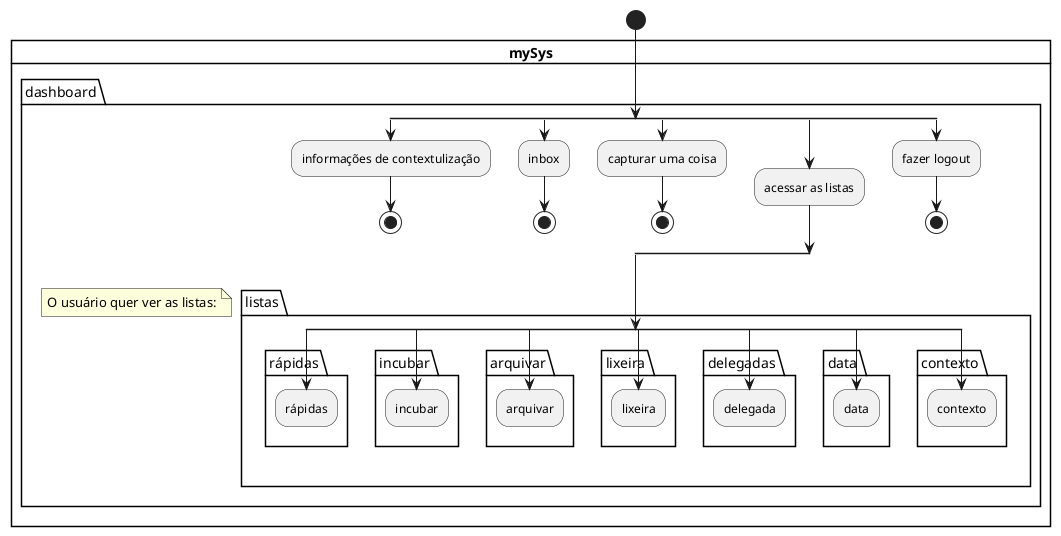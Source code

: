 @startuml

start
card **mySys** {
  package dashboard {
    floating note: O usuário quer ver as listas:
    split
    :informações de contextulização;
    stop
    split again
    :inbox;
    stop
    split again
    :capturar uma coisa;
    stop
    split again
    :acessar as listas;
    split again
    :fazer logout;
    stop
    end split
    package listas {
      split
      package rápidas {
        ' floating note: O usuário poderá criar um item:
        ' if (Quer intitular?) then (sim)
        ' else (não)
        ' endif
        :rápidas;
        kill
      }
      split again
      package incubar {
        ' floating note: O usuário poderá criar um item:
        ' if (Quer intitular?) then (sim)
        ' else (não)
        ' endif
        :incubar;
        kill
      }
      split again
      package arquivar {
        ' floating note: O usuário poderá criar um item:
        ' if (Quer intitular?) then (sim)
        ' else (não)
        ' endif
        :arquivar;
        kill
      }
      split again
      package lixeira {
        ' floating note: O usuário poderá criar um item:
        ' if (Quer intitular?) then (sim)
        ' else (não)
        ' endif
        :lixeira;
        kill
      }
      split again
      package delegadas {
        ' floating note: O usuário poderá criar um item:
        ' if (Quer intitular?) then (sim)
        ' else (não)
        ' endif
        :delegada;
        kills
      }
      split again
      package data {
        ' floating note: O usuário poderá criar um item:
        ' if (Quer intitular?) then (sim)
        ' else (não)
        ' endif
        :data;
        kill
      }
      split again
      package contexto {
        ' floating note: O usuário poderá criar um item:
        ' if (Quer intitular?) then (sim)
        ' else (não)
        ' endif
        :contexto;
        kill
      }
      end split
    }
  }
}
@enduml
